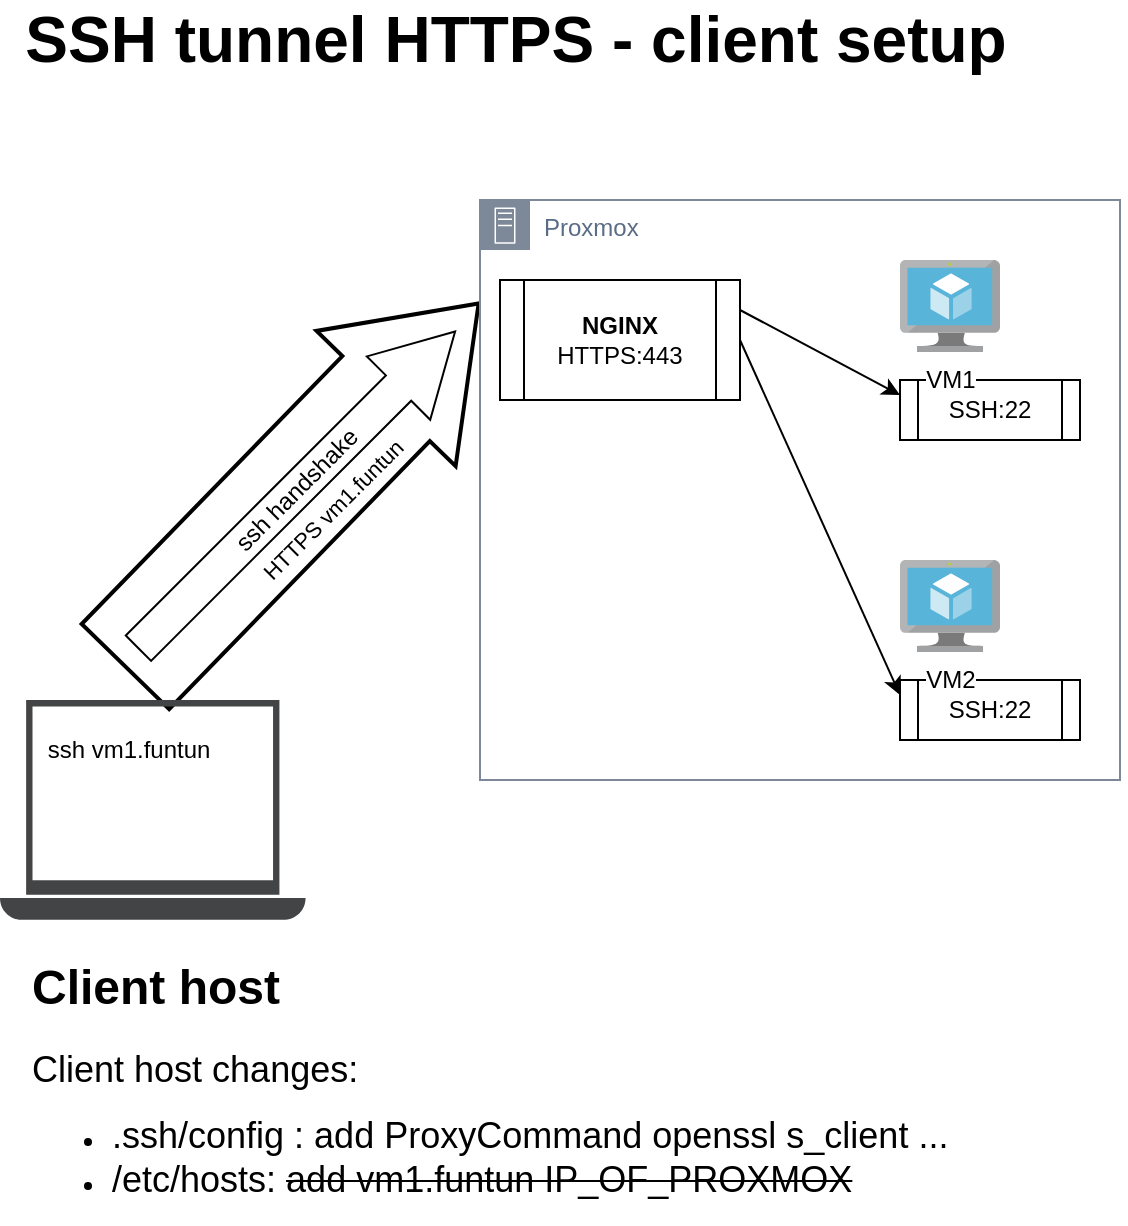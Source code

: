 <mxfile version="27.1.4">
  <diagram name="Pagina-1" id="zO8hllDCgC5qx4eIR3NT">
    <mxGraphModel dx="980" dy="684" grid="0" gridSize="10" guides="1" tooltips="1" connect="1" arrows="1" fold="1" page="1" pageScale="1" pageWidth="827" pageHeight="1169" math="0" shadow="0">
      <root>
        <mxCell id="0" />
        <mxCell id="1" parent="0" />
        <mxCell id="Esx8P3gVndT5hLQoR2_N-1" value="" style="shape=flexArrow;endArrow=classic;html=1;rounded=0;width=60;endSize=21.45;endWidth=34;strokeWidth=2;" parent="1" edge="1">
          <mxGeometry width="50" height="50" relative="1" as="geometry">
            <mxPoint x="92" y="374" as="sourcePoint" />
            <mxPoint x="270" y="191" as="targetPoint" />
          </mxGeometry>
        </mxCell>
        <mxCell id="Esx8P3gVndT5hLQoR2_N-2" value="HTTPS vm1.funtun" style="edgeLabel;html=1;align=center;verticalAlign=middle;resizable=0;points=[];rotation=-45;" parent="Esx8P3gVndT5hLQoR2_N-1" vertex="1" connectable="0">
          <mxGeometry x="0.1" y="-25" relative="1" as="geometry">
            <mxPoint x="-12" y="4" as="offset" />
          </mxGeometry>
        </mxCell>
        <mxCell id="8KRiPz4Sm5_sLjt966MO-3" value="Proxmox" style="points=[[0,0],[0.25,0],[0.5,0],[0.75,0],[1,0],[1,0.25],[1,0.5],[1,0.75],[1,1],[0.75,1],[0.5,1],[0.25,1],[0,1],[0,0.75],[0,0.5],[0,0.25]];outlineConnect=0;gradientColor=none;html=1;whiteSpace=wrap;fontSize=12;fontStyle=0;container=1;pointerEvents=0;collapsible=0;recursiveResize=0;shape=mxgraph.aws4.group;grIcon=mxgraph.aws4.group_on_premise;strokeColor=#7D8998;fillColor=none;verticalAlign=top;align=left;spacingLeft=30;fontColor=#5A6C86;dashed=0;" parent="1" vertex="1">
          <mxGeometry x="270" y="140" width="320" height="290" as="geometry" />
        </mxCell>
        <mxCell id="8KRiPz4Sm5_sLjt966MO-9" value="&lt;b&gt;NGINX&lt;/b&gt;&lt;div&gt;HTTPS:443&lt;/div&gt;" style="shape=process;whiteSpace=wrap;html=1;backgroundOutline=1;" parent="8KRiPz4Sm5_sLjt966MO-3" vertex="1">
          <mxGeometry x="10" y="40" width="120" height="60" as="geometry" />
        </mxCell>
        <mxCell id="8KRiPz4Sm5_sLjt966MO-10" value="SSH:22" style="shape=process;whiteSpace=wrap;html=1;backgroundOutline=1;" parent="8KRiPz4Sm5_sLjt966MO-3" vertex="1">
          <mxGeometry x="210" y="90" width="90" height="30" as="geometry" />
        </mxCell>
        <mxCell id="8KRiPz4Sm5_sLjt966MO-11" value="SSH:22" style="shape=process;whiteSpace=wrap;html=1;backgroundOutline=1;" parent="8KRiPz4Sm5_sLjt966MO-3" vertex="1">
          <mxGeometry x="210" y="240" width="90" height="30" as="geometry" />
        </mxCell>
        <mxCell id="8KRiPz4Sm5_sLjt966MO-6" value="VM1" style="image;sketch=0;aspect=fixed;html=1;points=[];align=center;fontSize=12;image=img/lib/mscae/Virtual_Machine.svg;" parent="8KRiPz4Sm5_sLjt966MO-3" vertex="1">
          <mxGeometry x="210" y="30" width="50" height="46" as="geometry" />
        </mxCell>
        <mxCell id="8KRiPz4Sm5_sLjt966MO-7" value="VM2" style="image;sketch=0;aspect=fixed;html=1;points=[];align=center;fontSize=12;image=img/lib/mscae/Virtual_Machine.svg;" parent="8KRiPz4Sm5_sLjt966MO-3" vertex="1">
          <mxGeometry x="210" y="180" width="50" height="46" as="geometry" />
        </mxCell>
        <mxCell id="8KRiPz4Sm5_sLjt966MO-13" value="" style="endArrow=classic;html=1;rounded=0;entryX=0;entryY=0.25;entryDx=0;entryDy=0;exitX=1;exitY=0.25;exitDx=0;exitDy=0;" parent="8KRiPz4Sm5_sLjt966MO-3" source="8KRiPz4Sm5_sLjt966MO-9" target="8KRiPz4Sm5_sLjt966MO-10" edge="1">
          <mxGeometry width="50" height="50" relative="1" as="geometry">
            <mxPoint x="130" y="240" as="sourcePoint" />
            <mxPoint x="180" y="190" as="targetPoint" />
          </mxGeometry>
        </mxCell>
        <mxCell id="8KRiPz4Sm5_sLjt966MO-14" value="" style="endArrow=classic;html=1;rounded=0;entryX=0;entryY=0.25;entryDx=0;entryDy=0;exitX=1;exitY=0.5;exitDx=0;exitDy=0;" parent="8KRiPz4Sm5_sLjt966MO-3" source="8KRiPz4Sm5_sLjt966MO-9" target="8KRiPz4Sm5_sLjt966MO-11" edge="1">
          <mxGeometry width="50" height="50" relative="1" as="geometry">
            <mxPoint x="130" y="240" as="sourcePoint" />
            <mxPoint x="180" y="190" as="targetPoint" />
          </mxGeometry>
        </mxCell>
        <mxCell id="8KRiPz4Sm5_sLjt966MO-4" value="ssh handshake" style="verticalLabelPosition=middle;verticalAlign=middle;html=1;strokeWidth=1;shape=mxgraph.arrows2.arrow;dy=0.6;dx=40;notch=0;direction=east;rotation=-45;spacingBottom=0;labelPosition=center;align=center;" parent="1" vertex="1">
          <mxGeometry x="66.42" y="262.53" width="223.93" height="44.78" as="geometry" />
        </mxCell>
        <mxCell id="8KRiPz4Sm5_sLjt966MO-5" value="" style="group" parent="1" vertex="1" connectable="0">
          <mxGeometry x="30" y="390" width="152.78" height="110" as="geometry" />
        </mxCell>
        <mxCell id="8KRiPz4Sm5_sLjt966MO-2" value="" style="sketch=0;pointerEvents=1;shadow=0;dashed=0;html=1;strokeColor=none;fillColor=#434445;aspect=fixed;labelPosition=center;verticalLabelPosition=bottom;verticalAlign=top;align=center;outlineConnect=0;shape=mxgraph.vvd.laptop;" parent="8KRiPz4Sm5_sLjt966MO-5" vertex="1">
          <mxGeometry width="152.78" height="110" as="geometry" />
        </mxCell>
        <mxCell id="8KRiPz4Sm5_sLjt966MO-1" value="ssh vm1.funtun" style="text;html=1;align=center;verticalAlign=middle;whiteSpace=wrap;rounded=0;" parent="8KRiPz4Sm5_sLjt966MO-5" vertex="1">
          <mxGeometry x="21" y="10" width="87" height="30" as="geometry" />
        </mxCell>
        <mxCell id="8KRiPz4Sm5_sLjt966MO-16" value="SSH tunnel HTTPS - client setup" style="text;html=1;align=center;verticalAlign=middle;whiteSpace=wrap;rounded=0;fontSize=32;fontStyle=1" parent="1" vertex="1">
          <mxGeometry x="40" y="40" width="496" height="40" as="geometry" />
        </mxCell>
        <mxCell id="Esx8P3gVndT5hLQoR2_N-4" value="&lt;h1 style=&quot;margin-top: 0px;&quot;&gt;Client host&lt;/h1&gt;&lt;p&gt;&lt;font style=&quot;font-size: 18px;&quot;&gt;Client host changes:&lt;/font&gt;&lt;/p&gt;&lt;p&gt;&lt;/p&gt;&lt;ul&gt;&lt;li&gt;&lt;font style=&quot;font-size: 18px;&quot;&gt;.ssh/config : add ProxyCommand openssl s_client ...&lt;/font&gt;&lt;/li&gt;&lt;li&gt;&lt;font style=&quot;font-size: 18px;&quot;&gt;/etc/hosts: &lt;strike&gt;add vm1.funtun IP_OF_PROXMOX&lt;/strike&gt;&lt;/font&gt;&lt;/li&gt;&lt;/ul&gt;&lt;p&gt;&lt;/p&gt;" style="text;html=1;whiteSpace=wrap;overflow=hidden;rounded=0;" parent="1" vertex="1">
          <mxGeometry x="44" y="513" width="549" height="136" as="geometry" />
        </mxCell>
      </root>
    </mxGraphModel>
  </diagram>
</mxfile>
